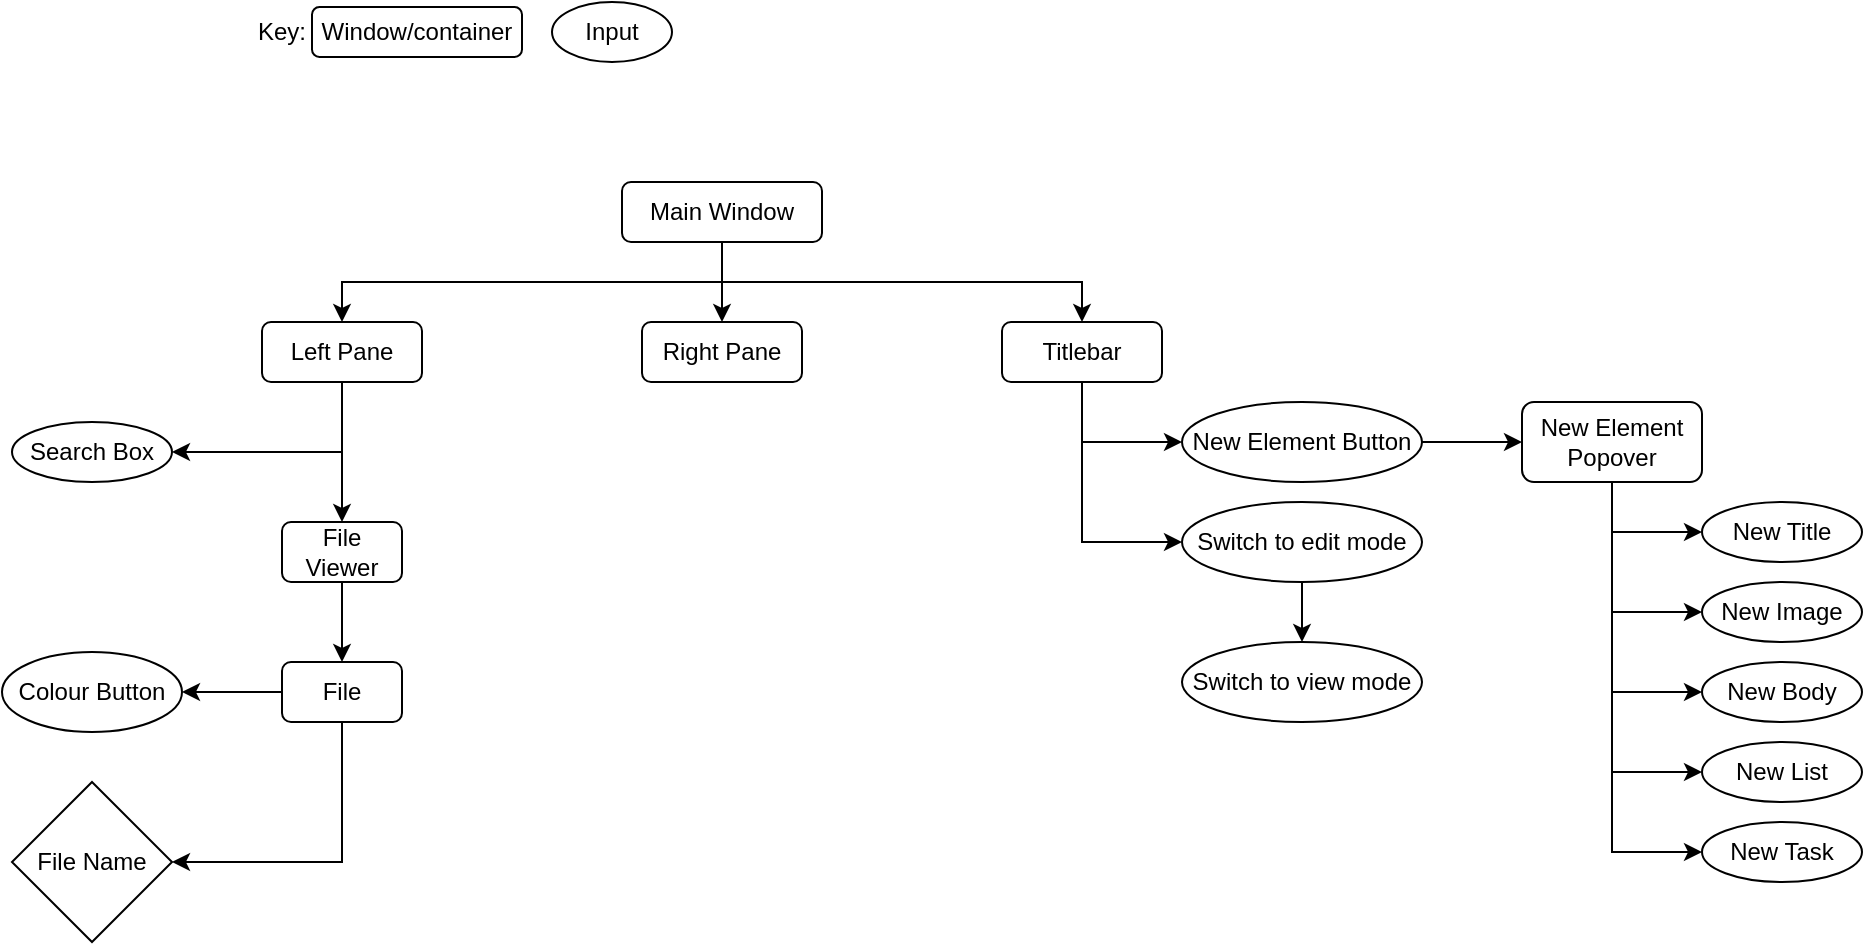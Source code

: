<mxfile version="23.0.0" type="github">
  <diagram name="Page-1" id="Z-4o5SoYQt_Ydvmm7aLc">
    <mxGraphModel dx="943" dy="631" grid="1" gridSize="10" guides="1" tooltips="1" connect="1" arrows="1" fold="1" page="1" pageScale="1" pageWidth="850" pageHeight="1100" math="0" shadow="0">
      <root>
        <mxCell id="0" />
        <mxCell id="1" parent="0" />
        <mxCell id="aCy3WBR2tWlXXyOGyQIN-7" style="edgeStyle=orthogonalEdgeStyle;rounded=0;orthogonalLoop=1;jettySize=auto;html=1;exitX=0.5;exitY=1;exitDx=0;exitDy=0;entryX=1;entryY=0.5;entryDx=0;entryDy=0;" parent="1" source="aCy3WBR2tWlXXyOGyQIN-1" target="aCy3WBR2tWlXXyOGyQIN-6" edge="1">
          <mxGeometry relative="1" as="geometry" />
        </mxCell>
        <mxCell id="aCy3WBR2tWlXXyOGyQIN-9" style="edgeStyle=orthogonalEdgeStyle;rounded=0;orthogonalLoop=1;jettySize=auto;html=1;exitX=0.5;exitY=1;exitDx=0;exitDy=0;entryX=0.5;entryY=0;entryDx=0;entryDy=0;" parent="1" source="aCy3WBR2tWlXXyOGyQIN-1" target="aCy3WBR2tWlXXyOGyQIN-8" edge="1">
          <mxGeometry relative="1" as="geometry" />
        </mxCell>
        <mxCell id="aCy3WBR2tWlXXyOGyQIN-1" value="Left Pane" style="rounded=1;whiteSpace=wrap;html=1;" parent="1" vertex="1">
          <mxGeometry x="280" y="200" width="80" height="30" as="geometry" />
        </mxCell>
        <mxCell id="aCy3WBR2tWlXXyOGyQIN-4" style="edgeStyle=orthogonalEdgeStyle;rounded=0;orthogonalLoop=1;jettySize=auto;html=1;exitX=0.5;exitY=1;exitDx=0;exitDy=0;entryX=0.5;entryY=0;entryDx=0;entryDy=0;" parent="1" source="aCy3WBR2tWlXXyOGyQIN-2" target="aCy3WBR2tWlXXyOGyQIN-1" edge="1">
          <mxGeometry relative="1" as="geometry" />
        </mxCell>
        <mxCell id="aCy3WBR2tWlXXyOGyQIN-18" style="edgeStyle=orthogonalEdgeStyle;rounded=0;orthogonalLoop=1;jettySize=auto;html=1;exitX=0.5;exitY=1;exitDx=0;exitDy=0;entryX=0.5;entryY=0;entryDx=0;entryDy=0;" parent="1" source="aCy3WBR2tWlXXyOGyQIN-2" target="aCy3WBR2tWlXXyOGyQIN-3" edge="1">
          <mxGeometry relative="1" as="geometry" />
        </mxCell>
        <mxCell id="aCy3WBR2tWlXXyOGyQIN-19" style="edgeStyle=orthogonalEdgeStyle;rounded=0;orthogonalLoop=1;jettySize=auto;html=1;exitX=0.5;exitY=1;exitDx=0;exitDy=0;" parent="1" source="aCy3WBR2tWlXXyOGyQIN-2" target="aCy3WBR2tWlXXyOGyQIN-17" edge="1">
          <mxGeometry relative="1" as="geometry" />
        </mxCell>
        <mxCell id="aCy3WBR2tWlXXyOGyQIN-2" value="Main Window" style="rounded=1;whiteSpace=wrap;html=1;" parent="1" vertex="1">
          <mxGeometry x="460" y="130" width="100" height="30" as="geometry" />
        </mxCell>
        <mxCell id="aCy3WBR2tWlXXyOGyQIN-3" value="Right Pane" style="rounded=1;whiteSpace=wrap;html=1;" parent="1" vertex="1">
          <mxGeometry x="470" y="200" width="80" height="30" as="geometry" />
        </mxCell>
        <mxCell id="aCy3WBR2tWlXXyOGyQIN-6" value="Search Box" style="ellipse;whiteSpace=wrap;html=1;" parent="1" vertex="1">
          <mxGeometry x="155" y="250" width="80" height="30" as="geometry" />
        </mxCell>
        <mxCell id="aCy3WBR2tWlXXyOGyQIN-11" style="edgeStyle=orthogonalEdgeStyle;rounded=0;orthogonalLoop=1;jettySize=auto;html=1;exitX=0.5;exitY=1;exitDx=0;exitDy=0;entryX=0.5;entryY=0;entryDx=0;entryDy=0;" parent="1" source="aCy3WBR2tWlXXyOGyQIN-8" target="aCy3WBR2tWlXXyOGyQIN-10" edge="1">
          <mxGeometry relative="1" as="geometry" />
        </mxCell>
        <mxCell id="aCy3WBR2tWlXXyOGyQIN-8" value="File Viewer" style="rounded=1;whiteSpace=wrap;html=1;" parent="1" vertex="1">
          <mxGeometry x="290" y="300" width="60" height="30" as="geometry" />
        </mxCell>
        <mxCell id="aCy3WBR2tWlXXyOGyQIN-16" style="edgeStyle=orthogonalEdgeStyle;rounded=0;orthogonalLoop=1;jettySize=auto;html=1;exitX=0.5;exitY=1;exitDx=0;exitDy=0;entryX=1;entryY=0.5;entryDx=0;entryDy=0;" parent="1" source="aCy3WBR2tWlXXyOGyQIN-10" target="aCy3WBR2tWlXXyOGyQIN-15" edge="1">
          <mxGeometry relative="1" as="geometry" />
        </mxCell>
        <mxCell id="aCy3WBR2tWlXXyOGyQIN-26" style="edgeStyle=orthogonalEdgeStyle;rounded=0;orthogonalLoop=1;jettySize=auto;html=1;exitX=0;exitY=0.5;exitDx=0;exitDy=0;" parent="1" source="aCy3WBR2tWlXXyOGyQIN-10" target="aCy3WBR2tWlXXyOGyQIN-25" edge="1">
          <mxGeometry relative="1" as="geometry" />
        </mxCell>
        <mxCell id="aCy3WBR2tWlXXyOGyQIN-10" value="File" style="rounded=1;whiteSpace=wrap;html=1;" parent="1" vertex="1">
          <mxGeometry x="290" y="370" width="60" height="30" as="geometry" />
        </mxCell>
        <mxCell id="aCy3WBR2tWlXXyOGyQIN-15" value="File Name" style="rhombus;whiteSpace=wrap;html=1;" parent="1" vertex="1">
          <mxGeometry x="155" y="430" width="80" height="80" as="geometry" />
        </mxCell>
        <mxCell id="aCy3WBR2tWlXXyOGyQIN-29" style="edgeStyle=orthogonalEdgeStyle;rounded=0;orthogonalLoop=1;jettySize=auto;html=1;exitX=0.5;exitY=1;exitDx=0;exitDy=0;entryX=0;entryY=0.5;entryDx=0;entryDy=0;" parent="1" source="aCy3WBR2tWlXXyOGyQIN-17" target="aCy3WBR2tWlXXyOGyQIN-28" edge="1">
          <mxGeometry relative="1" as="geometry" />
        </mxCell>
        <mxCell id="aCy3WBR2tWlXXyOGyQIN-47" style="edgeStyle=orthogonalEdgeStyle;rounded=0;orthogonalLoop=1;jettySize=auto;html=1;exitX=0.5;exitY=1;exitDx=0;exitDy=0;entryX=0;entryY=0.5;entryDx=0;entryDy=0;" parent="1" source="aCy3WBR2tWlXXyOGyQIN-17" target="aCy3WBR2tWlXXyOGyQIN-46" edge="1">
          <mxGeometry relative="1" as="geometry" />
        </mxCell>
        <mxCell id="aCy3WBR2tWlXXyOGyQIN-17" value="Titlebar" style="rounded=1;whiteSpace=wrap;html=1;" parent="1" vertex="1">
          <mxGeometry x="650" y="200" width="80" height="30" as="geometry" />
        </mxCell>
        <mxCell id="aCy3WBR2tWlXXyOGyQIN-20" value="Key:" style="text;html=1;strokeColor=none;fillColor=none;align=center;verticalAlign=middle;whiteSpace=wrap;rounded=0;" parent="1" vertex="1">
          <mxGeometry x="260" y="40" width="60" height="30" as="geometry" />
        </mxCell>
        <mxCell id="aCy3WBR2tWlXXyOGyQIN-22" value="Window/container" style="rounded=1;whiteSpace=wrap;html=1;" parent="1" vertex="1">
          <mxGeometry x="305" y="42.5" width="105" height="25" as="geometry" />
        </mxCell>
        <mxCell id="aCy3WBR2tWlXXyOGyQIN-23" value="Input" style="ellipse;whiteSpace=wrap;html=1;" parent="1" vertex="1">
          <mxGeometry x="425" y="40" width="60" height="30" as="geometry" />
        </mxCell>
        <mxCell id="aCy3WBR2tWlXXyOGyQIN-25" value="Colour Button" style="ellipse;whiteSpace=wrap;html=1;" parent="1" vertex="1">
          <mxGeometry x="150" y="365" width="90" height="40" as="geometry" />
        </mxCell>
        <mxCell id="aCy3WBR2tWlXXyOGyQIN-33" style="edgeStyle=orthogonalEdgeStyle;rounded=0;orthogonalLoop=1;jettySize=auto;html=1;exitX=1;exitY=0.5;exitDx=0;exitDy=0;entryX=0;entryY=0.5;entryDx=0;entryDy=0;" parent="1" source="aCy3WBR2tWlXXyOGyQIN-28" target="aCy3WBR2tWlXXyOGyQIN-30" edge="1">
          <mxGeometry relative="1" as="geometry" />
        </mxCell>
        <mxCell id="aCy3WBR2tWlXXyOGyQIN-28" value="New Element Button" style="ellipse;whiteSpace=wrap;html=1;" parent="1" vertex="1">
          <mxGeometry x="740" y="240" width="120" height="40" as="geometry" />
        </mxCell>
        <mxCell id="aCy3WBR2tWlXXyOGyQIN-40" style="edgeStyle=orthogonalEdgeStyle;rounded=0;orthogonalLoop=1;jettySize=auto;html=1;exitX=0.5;exitY=1;exitDx=0;exitDy=0;entryX=0;entryY=0.5;entryDx=0;entryDy=0;" parent="1" source="aCy3WBR2tWlXXyOGyQIN-30" target="aCy3WBR2tWlXXyOGyQIN-34" edge="1">
          <mxGeometry relative="1" as="geometry" />
        </mxCell>
        <mxCell id="aCy3WBR2tWlXXyOGyQIN-41" style="edgeStyle=orthogonalEdgeStyle;rounded=0;orthogonalLoop=1;jettySize=auto;html=1;exitX=0.5;exitY=1;exitDx=0;exitDy=0;entryX=0;entryY=0.5;entryDx=0;entryDy=0;" parent="1" source="aCy3WBR2tWlXXyOGyQIN-30" target="aCy3WBR2tWlXXyOGyQIN-35" edge="1">
          <mxGeometry relative="1" as="geometry" />
        </mxCell>
        <mxCell id="aCy3WBR2tWlXXyOGyQIN-42" style="edgeStyle=orthogonalEdgeStyle;rounded=0;orthogonalLoop=1;jettySize=auto;html=1;exitX=0.5;exitY=1;exitDx=0;exitDy=0;entryX=0;entryY=0.5;entryDx=0;entryDy=0;" parent="1" source="aCy3WBR2tWlXXyOGyQIN-30" target="aCy3WBR2tWlXXyOGyQIN-36" edge="1">
          <mxGeometry relative="1" as="geometry" />
        </mxCell>
        <mxCell id="aCy3WBR2tWlXXyOGyQIN-43" style="edgeStyle=orthogonalEdgeStyle;rounded=0;orthogonalLoop=1;jettySize=auto;html=1;exitX=0.5;exitY=1;exitDx=0;exitDy=0;entryX=0;entryY=0.5;entryDx=0;entryDy=0;" parent="1" source="aCy3WBR2tWlXXyOGyQIN-30" target="aCy3WBR2tWlXXyOGyQIN-37" edge="1">
          <mxGeometry relative="1" as="geometry" />
        </mxCell>
        <mxCell id="aCy3WBR2tWlXXyOGyQIN-45" style="edgeStyle=orthogonalEdgeStyle;rounded=0;orthogonalLoop=1;jettySize=auto;html=1;exitX=0.5;exitY=1;exitDx=0;exitDy=0;entryX=0;entryY=0.5;entryDx=0;entryDy=0;" parent="1" source="aCy3WBR2tWlXXyOGyQIN-30" target="aCy3WBR2tWlXXyOGyQIN-38" edge="1">
          <mxGeometry relative="1" as="geometry" />
        </mxCell>
        <mxCell id="aCy3WBR2tWlXXyOGyQIN-30" value="New Element Popover" style="rounded=1;whiteSpace=wrap;html=1;" parent="1" vertex="1">
          <mxGeometry x="910" y="240" width="90" height="40" as="geometry" />
        </mxCell>
        <mxCell id="aCy3WBR2tWlXXyOGyQIN-34" value="New Title" style="ellipse;whiteSpace=wrap;html=1;" parent="1" vertex="1">
          <mxGeometry x="1000" y="290" width="80" height="30" as="geometry" />
        </mxCell>
        <mxCell id="aCy3WBR2tWlXXyOGyQIN-35" value="New Image" style="ellipse;whiteSpace=wrap;html=1;" parent="1" vertex="1">
          <mxGeometry x="1000" y="330" width="80" height="30" as="geometry" />
        </mxCell>
        <mxCell id="aCy3WBR2tWlXXyOGyQIN-36" value="New Body" style="ellipse;whiteSpace=wrap;html=1;" parent="1" vertex="1">
          <mxGeometry x="1000" y="370" width="80" height="30" as="geometry" />
        </mxCell>
        <mxCell id="aCy3WBR2tWlXXyOGyQIN-37" value="New List" style="ellipse;whiteSpace=wrap;html=1;" parent="1" vertex="1">
          <mxGeometry x="1000" y="410" width="80" height="30" as="geometry" />
        </mxCell>
        <mxCell id="aCy3WBR2tWlXXyOGyQIN-38" value="New Task" style="ellipse;whiteSpace=wrap;html=1;" parent="1" vertex="1">
          <mxGeometry x="1000" y="450" width="80" height="30" as="geometry" />
        </mxCell>
        <mxCell id="aCy3WBR2tWlXXyOGyQIN-49" style="edgeStyle=orthogonalEdgeStyle;rounded=0;orthogonalLoop=1;jettySize=auto;html=1;exitX=0.5;exitY=1;exitDx=0;exitDy=0;entryX=0.5;entryY=0;entryDx=0;entryDy=0;" parent="1" source="aCy3WBR2tWlXXyOGyQIN-46" target="aCy3WBR2tWlXXyOGyQIN-48" edge="1">
          <mxGeometry relative="1" as="geometry" />
        </mxCell>
        <mxCell id="aCy3WBR2tWlXXyOGyQIN-46" value="Switch to edit mode" style="ellipse;whiteSpace=wrap;html=1;" parent="1" vertex="1">
          <mxGeometry x="740" y="290" width="120" height="40" as="geometry" />
        </mxCell>
        <mxCell id="aCy3WBR2tWlXXyOGyQIN-48" value="Switch to view mode" style="ellipse;whiteSpace=wrap;html=1;" parent="1" vertex="1">
          <mxGeometry x="740" y="360" width="120" height="40" as="geometry" />
        </mxCell>
      </root>
    </mxGraphModel>
  </diagram>
</mxfile>
